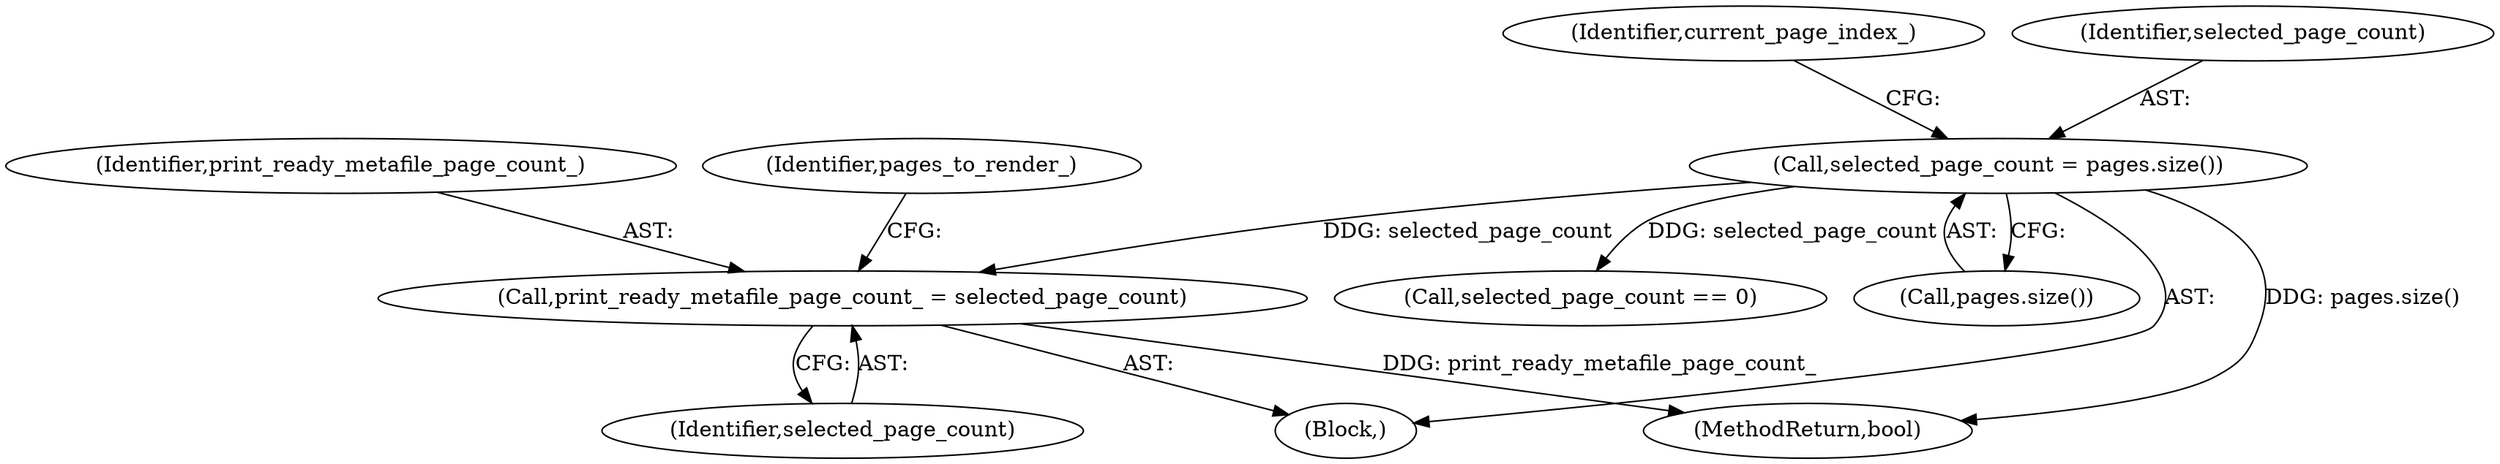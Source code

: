 digraph "0_Chrome_f1a142d29ad1dfaecd3b609051b476440289ec72@API" {
"1000156" [label="(Call,print_ready_metafile_page_count_ = selected_page_count)"];
"1000150" [label="(Call,selected_page_count = pages.size())"];
"1000158" [label="(Identifier,selected_page_count)"];
"1000152" [label="(Call,pages.size())"];
"1000154" [label="(Identifier,current_page_index_)"];
"1000103" [label="(Block,)"];
"1000156" [label="(Call,print_ready_metafile_page_count_ = selected_page_count)"];
"1000157" [label="(Identifier,print_ready_metafile_page_count_)"];
"1000151" [label="(Identifier,selected_page_count)"];
"1000225" [label="(MethodReturn,bool)"];
"1000163" [label="(Call,selected_page_count == 0)"];
"1000160" [label="(Identifier,pages_to_render_)"];
"1000150" [label="(Call,selected_page_count = pages.size())"];
"1000156" -> "1000103"  [label="AST: "];
"1000156" -> "1000158"  [label="CFG: "];
"1000157" -> "1000156"  [label="AST: "];
"1000158" -> "1000156"  [label="AST: "];
"1000160" -> "1000156"  [label="CFG: "];
"1000156" -> "1000225"  [label="DDG: print_ready_metafile_page_count_"];
"1000150" -> "1000156"  [label="DDG: selected_page_count"];
"1000150" -> "1000103"  [label="AST: "];
"1000150" -> "1000152"  [label="CFG: "];
"1000151" -> "1000150"  [label="AST: "];
"1000152" -> "1000150"  [label="AST: "];
"1000154" -> "1000150"  [label="CFG: "];
"1000150" -> "1000225"  [label="DDG: pages.size()"];
"1000150" -> "1000163"  [label="DDG: selected_page_count"];
}
